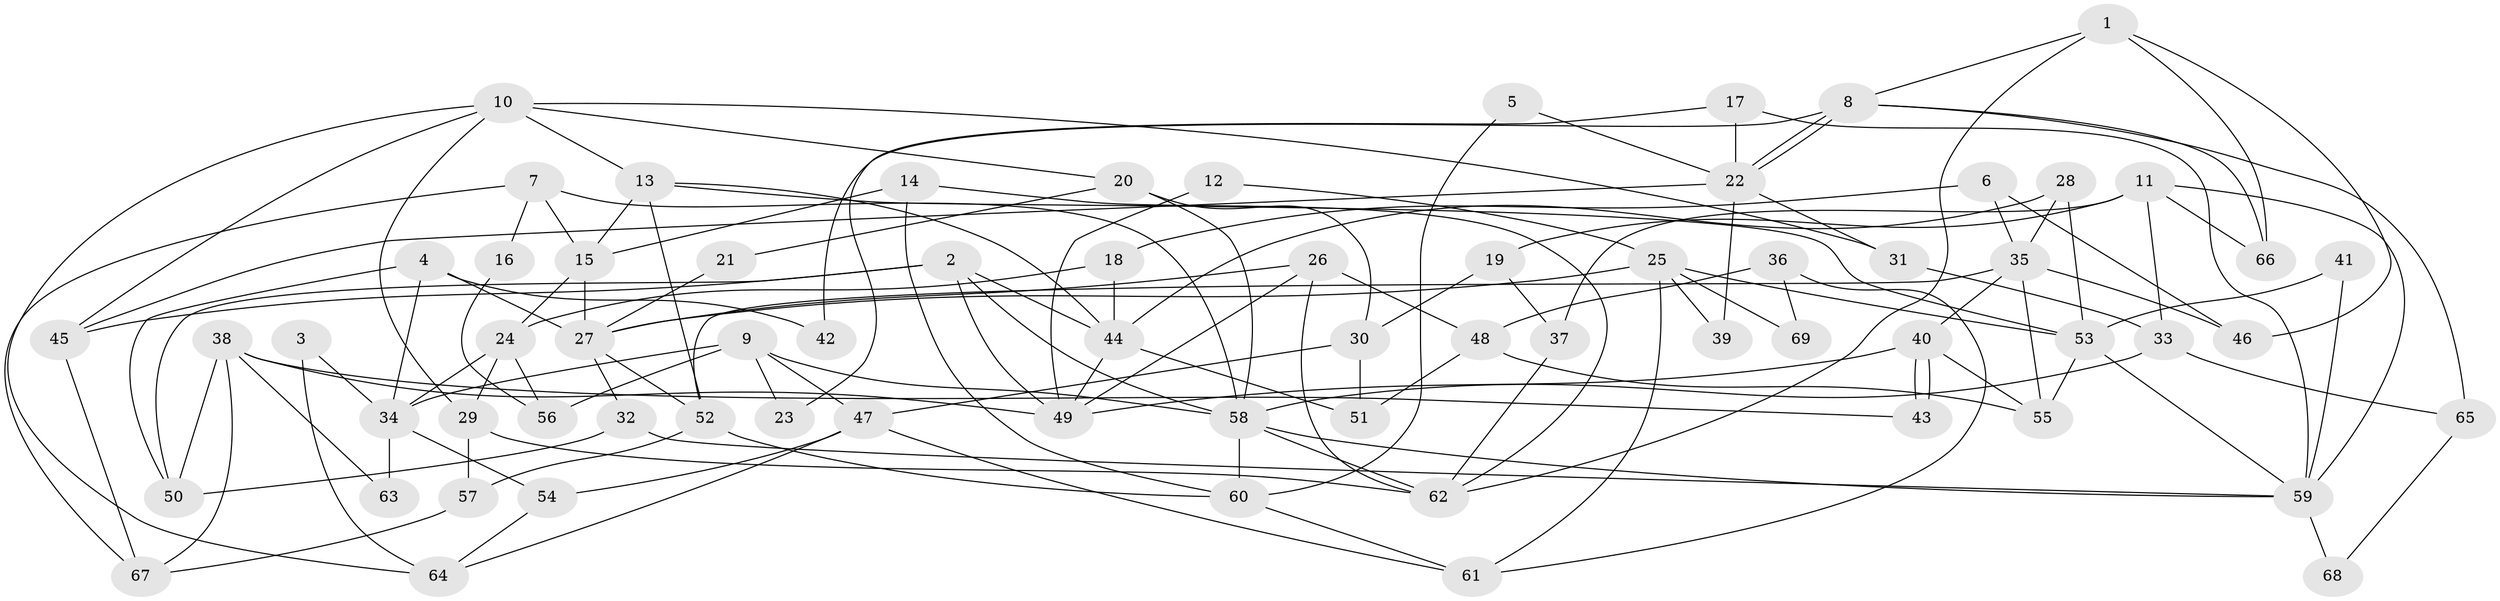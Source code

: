 // Generated by graph-tools (version 1.1) at 2025/36/03/09/25 02:36:21]
// undirected, 69 vertices, 138 edges
graph export_dot {
graph [start="1"]
  node [color=gray90,style=filled];
  1;
  2;
  3;
  4;
  5;
  6;
  7;
  8;
  9;
  10;
  11;
  12;
  13;
  14;
  15;
  16;
  17;
  18;
  19;
  20;
  21;
  22;
  23;
  24;
  25;
  26;
  27;
  28;
  29;
  30;
  31;
  32;
  33;
  34;
  35;
  36;
  37;
  38;
  39;
  40;
  41;
  42;
  43;
  44;
  45;
  46;
  47;
  48;
  49;
  50;
  51;
  52;
  53;
  54;
  55;
  56;
  57;
  58;
  59;
  60;
  61;
  62;
  63;
  64;
  65;
  66;
  67;
  68;
  69;
  1 -- 46;
  1 -- 62;
  1 -- 8;
  1 -- 66;
  2 -- 45;
  2 -- 44;
  2 -- 49;
  2 -- 50;
  2 -- 58;
  3 -- 64;
  3 -- 34;
  4 -- 50;
  4 -- 27;
  4 -- 34;
  4 -- 42;
  5 -- 60;
  5 -- 22;
  6 -- 18;
  6 -- 35;
  6 -- 46;
  7 -- 58;
  7 -- 15;
  7 -- 16;
  7 -- 67;
  8 -- 22;
  8 -- 22;
  8 -- 42;
  8 -- 65;
  8 -- 66;
  9 -- 34;
  9 -- 58;
  9 -- 23;
  9 -- 47;
  9 -- 56;
  10 -- 13;
  10 -- 31;
  10 -- 20;
  10 -- 29;
  10 -- 45;
  10 -- 64;
  11 -- 59;
  11 -- 66;
  11 -- 19;
  11 -- 33;
  11 -- 37;
  12 -- 25;
  12 -- 49;
  13 -- 52;
  13 -- 15;
  13 -- 44;
  13 -- 53;
  14 -- 60;
  14 -- 62;
  14 -- 15;
  15 -- 27;
  15 -- 24;
  16 -- 56;
  17 -- 22;
  17 -- 59;
  17 -- 23;
  18 -- 24;
  18 -- 44;
  19 -- 37;
  19 -- 30;
  20 -- 30;
  20 -- 21;
  20 -- 58;
  21 -- 27;
  22 -- 45;
  22 -- 31;
  22 -- 39;
  24 -- 29;
  24 -- 34;
  24 -- 56;
  25 -- 53;
  25 -- 27;
  25 -- 39;
  25 -- 61;
  25 -- 69;
  26 -- 49;
  26 -- 27;
  26 -- 48;
  26 -- 62;
  27 -- 32;
  27 -- 52;
  28 -- 53;
  28 -- 44;
  28 -- 35;
  29 -- 62;
  29 -- 57;
  30 -- 47;
  30 -- 51;
  31 -- 33;
  32 -- 59;
  32 -- 50;
  33 -- 58;
  33 -- 65;
  34 -- 54;
  34 -- 63;
  35 -- 40;
  35 -- 46;
  35 -- 52;
  35 -- 55;
  36 -- 61;
  36 -- 48;
  36 -- 69;
  37 -- 62;
  38 -- 49;
  38 -- 67;
  38 -- 43;
  38 -- 50;
  38 -- 63;
  40 -- 55;
  40 -- 43;
  40 -- 43;
  40 -- 49;
  41 -- 53;
  41 -- 59;
  44 -- 49;
  44 -- 51;
  45 -- 67;
  47 -- 64;
  47 -- 54;
  47 -- 61;
  48 -- 51;
  48 -- 55;
  52 -- 60;
  52 -- 57;
  53 -- 55;
  53 -- 59;
  54 -- 64;
  57 -- 67;
  58 -- 59;
  58 -- 60;
  58 -- 62;
  59 -- 68;
  60 -- 61;
  65 -- 68;
}
